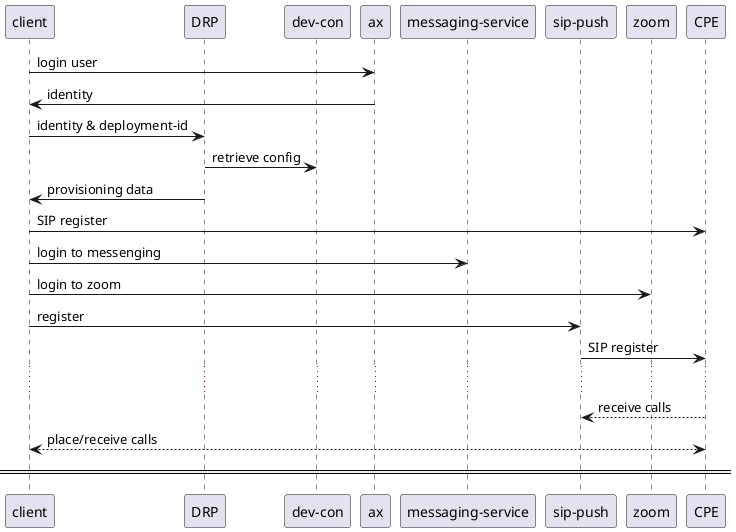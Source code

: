 @startuml

participant client as c
participant "DRP" as vdl
participant "dev-con" as cs
participant ax as ax
participant "messaging-service" as ms
participant "sip-push" as sp
participant "zoom" as zm
participant "CPE" as ass

c -> ax: login user
ax -> c: identity
c -> vdl: identity & deployment-id
vdl -> cs: retrieve config
vdl -> c: provisioning data
c -> ass: SIP register
c -> ms: login to messenging
c -> zm: login to zoom
c -> sp: register
sp -> ass: SIP register
...
sp <-- ass: receive calls
c <--> ass: place/receive calls

'ass <-> x: call setup/teardown


====

'c -> ax: login
'ax -> c: login user
'ax -> vdl: identity
'vdl -> cs: retrieve config
'vdl -> c: provisioning data


@enduml